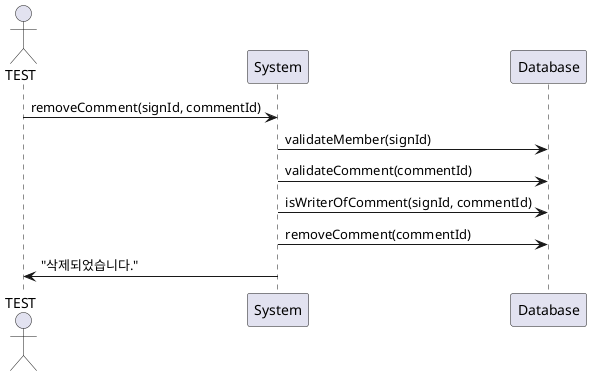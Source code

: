 @startuml
actor TEST
participant System
participant DBMS as "Database"

TEST -> System: removeComment(signId, commentId)
System -> DBMS: validateMember(signId)
System -> DBMS: validateComment(commentId)
System -> DBMS: isWriterOfComment(signId, commentId)
System -> DBMS: removeComment(commentId)
System -> TEST: "삭제되었습니다."
@enduml
